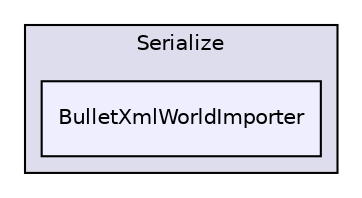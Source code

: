digraph "bullet/bullet-2.82-r2704/Extras/Serialize/BulletXmlWorldImporter" {
  compound=true
  node [ fontsize="10", fontname="Helvetica"];
  edge [ labelfontsize="10", labelfontname="Helvetica"];
  subgraph clusterdir_3f5a2536fb21792f4dbeb795295f94e6 {
    graph [ bgcolor="#ddddee", pencolor="black", label="Serialize" fontname="Helvetica", fontsize="10", URL="dir_3f5a2536fb21792f4dbeb795295f94e6.html"]
  dir_6e0c8e3f47485593aad1e7cdb9c94754 [shape=box, label="BulletXmlWorldImporter", style="filled", fillcolor="#eeeeff", pencolor="black", URL="dir_6e0c8e3f47485593aad1e7cdb9c94754.html"];
  }
}
